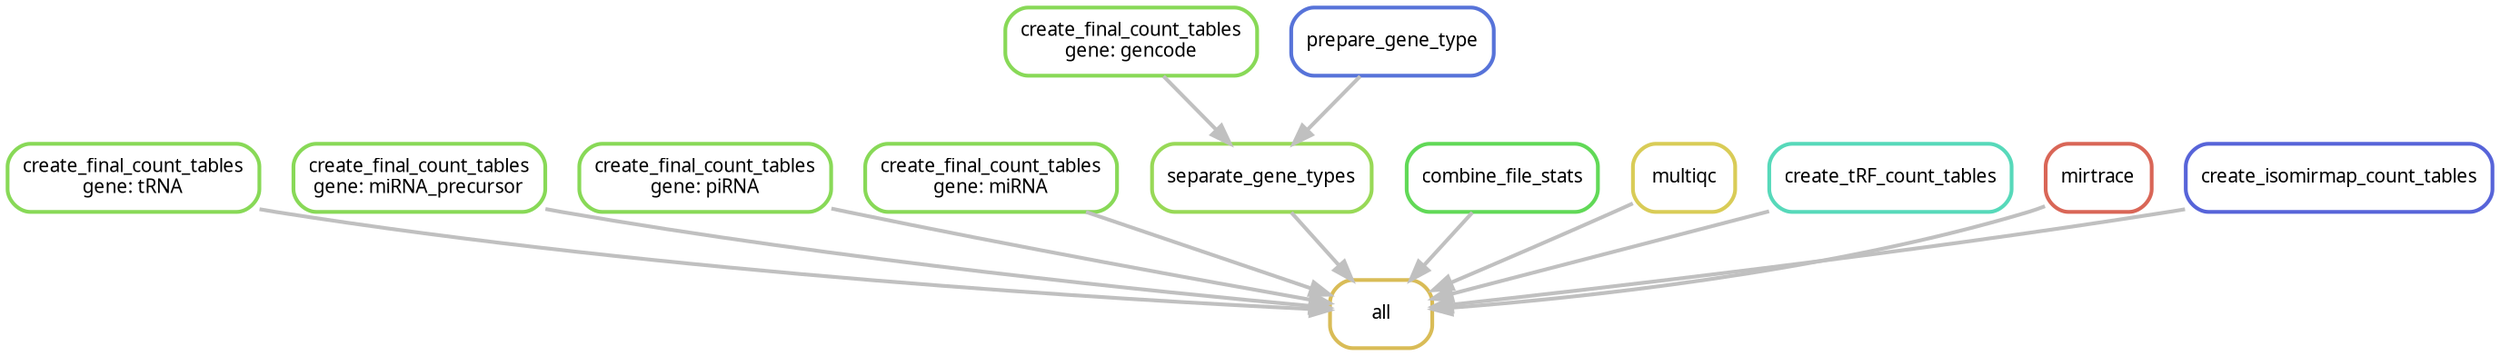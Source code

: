 digraph snakemake_dag {
    graph[bgcolor=white, margin=0];
    node[shape=box, style=rounded, fontname=sans,                 fontsize=10, penwidth=2];
    edge[penwidth=2, color=grey];
	0[label = "all", color = "0.13 0.6 0.85", style="rounded"];
	1[label = "create_final_count_tables\ngene: tRNA", color = "0.27 0.6 0.85", style="rounded"];
	2[label = "create_final_count_tables\ngene: miRNA_precursor", color = "0.27 0.6 0.85", style="rounded"];
	3[label = "create_final_count_tables\ngene: piRNA", color = "0.27 0.6 0.85", style="rounded"];
	4[label = "create_final_count_tables\ngene: miRNA", color = "0.27 0.6 0.85", style="rounded"];
	5[label = "separate_gene_types", color = "0.25 0.6 0.85", style="rounded"];
	6[label = "create_final_count_tables\ngene: gencode", color = "0.27 0.6 0.85", style="rounded"];
	7[label = "prepare_gene_type", color = "0.63 0.6 0.85", style="rounded"];
	8[label = "combine_file_stats", color = "0.32 0.6 0.85", style="rounded"];
	9[label = "multiqc", color = "0.15 0.6 0.85", style="rounded"];
	10[label = "create_tRF_count_tables", color = "0.46 0.6 0.85", style="rounded"];
	11[label = "mirtrace", color = "0.02 0.6 0.85", style="rounded"];
	12[label = "create_isomirmap_count_tables", color = "0.65 0.6 0.85", style="rounded"];
	1 -> 0
	2 -> 0
	3 -> 0
	4 -> 0
	5 -> 0
	8 -> 0
	9 -> 0
	10 -> 0
	11 -> 0
	12 -> 0
	6 -> 5
	7 -> 5
}            
